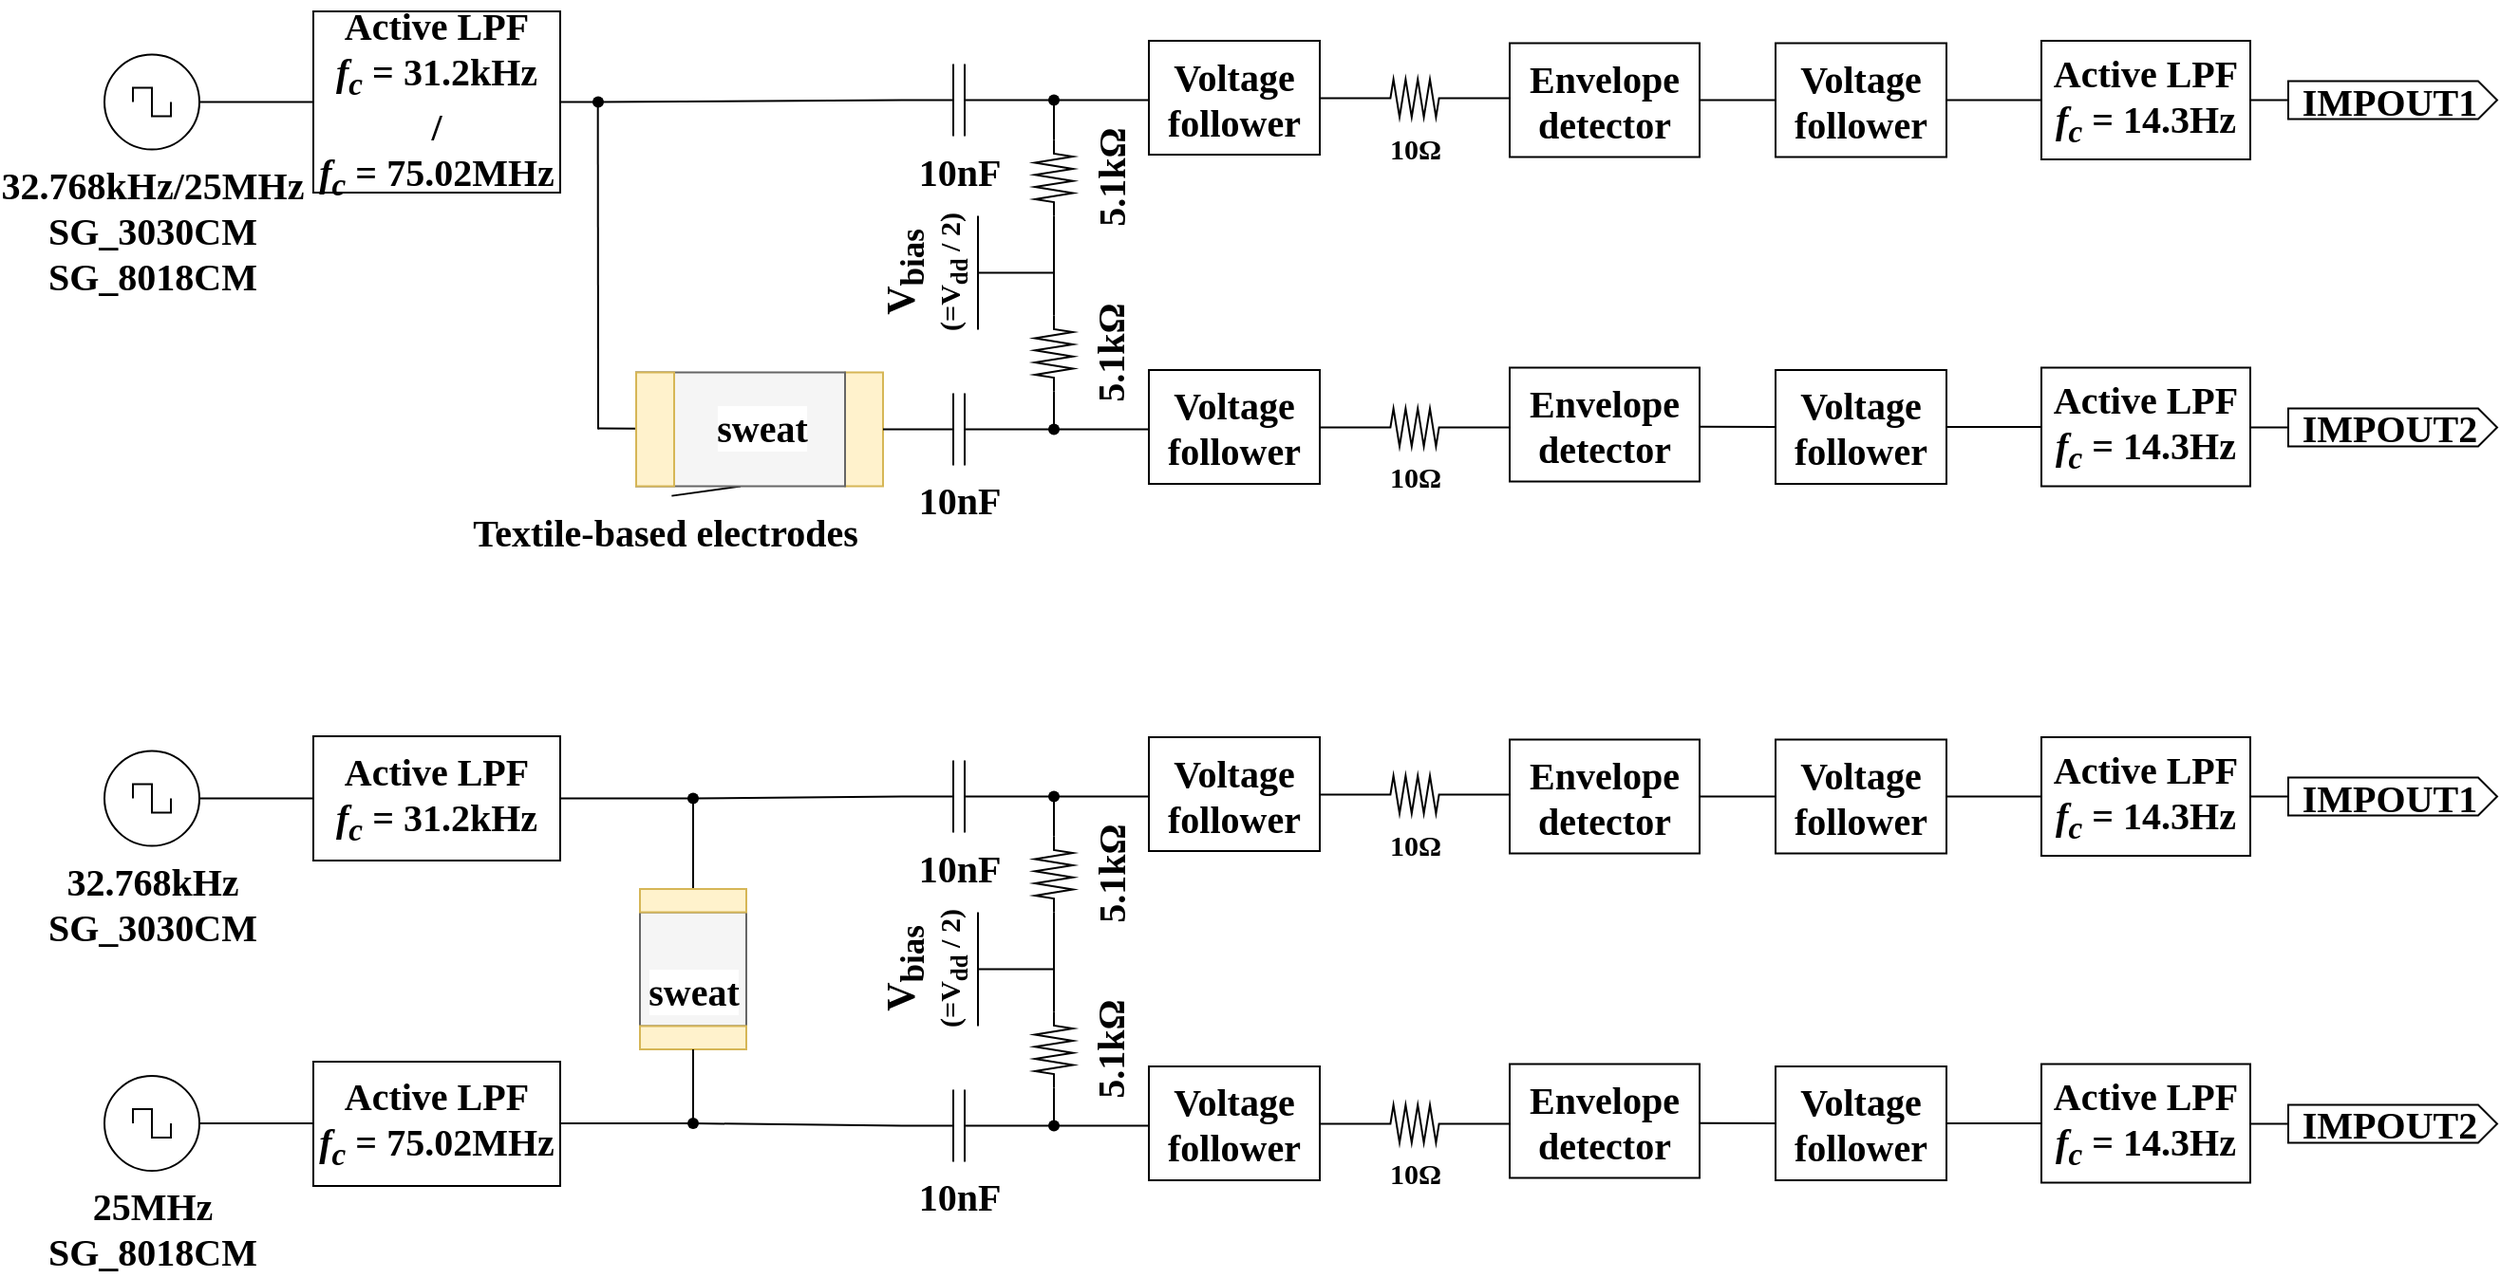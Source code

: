 <mxfile version="20.2.4" type="github">
  <diagram id="Ji1E_a3WMPIpSVAi8yMO" name="ページ1">
    <mxGraphModel dx="1718" dy="943" grid="1" gridSize="10" guides="1" tooltips="1" connect="1" arrows="1" fold="1" page="1" pageScale="1" pageWidth="1330" pageHeight="350" math="0" shadow="0">
      <root>
        <mxCell id="0" />
        <mxCell id="1" parent="0" />
        <mxCell id="UYK7HNWiEEQ-Ol6Rwyi4-1" value="&lt;div style=&quot;font-size: 20px;&quot;&gt;&lt;font style=&quot;font-size: 20px;&quot; face=&quot;Times New Roman&quot;&gt;&lt;b&gt;32.768kHz/25MHz&lt;br&gt;&lt;/b&gt;&lt;/font&gt;&lt;/div&gt;&lt;div style=&quot;font-size: 20px;&quot;&gt;&lt;font style=&quot;font-size: 20px;&quot; face=&quot;Times New Roman&quot;&gt;&lt;b&gt;SG_3030CM&lt;/b&gt;&lt;/font&gt;&lt;/div&gt;&lt;div style=&quot;font-size: 20px;&quot;&gt;&lt;font style=&quot;font-size: 20px;&quot; face=&quot;Times New Roman&quot;&gt;&lt;b&gt;SG_8018CM&lt;/b&gt;&lt;/font&gt;&lt;/div&gt;" style="pointerEvents=1;verticalLabelPosition=bottom;shadow=0;dashed=0;align=center;html=1;verticalAlign=top;shape=mxgraph.electrical.signal_sources.source;aspect=fixed;points=[[0.5,0,0],[1,0.5,0],[0.5,1,0],[0,0.5,0]];elSignalType=square;" parent="1" vertex="1">
          <mxGeometry x="59" y="25.75" width="50" height="50" as="geometry" />
        </mxCell>
        <mxCell id="UYK7HNWiEEQ-Ol6Rwyi4-2" value="&lt;div style=&quot;font-size: 20px;&quot;&gt;&lt;font style=&quot;font-size: 20px;&quot; face=&quot;Times New Roman&quot;&gt;&lt;b style=&quot;&quot;&gt;Active LPF&lt;/b&gt;&lt;/font&gt;&lt;/div&gt;&lt;div style=&quot;font-size: 20px;&quot;&gt;&lt;font style=&quot;font-size: 20px;&quot; face=&quot;Times New Roman&quot;&gt;&lt;b&gt;&lt;i&gt;f&lt;sub&gt;c&lt;/sub&gt;&lt;/i&gt; = 31.2kHz&lt;/b&gt;&lt;/font&gt;&lt;/div&gt;&lt;div style=&quot;font-size: 20px;&quot;&gt;&lt;font style=&quot;font-size: 20px;&quot; face=&quot;Times New Roman&quot;&gt;&lt;b&gt;/&lt;/b&gt;&lt;/font&gt;&lt;/div&gt;&lt;div style=&quot;font-size: 20px;&quot;&gt;&lt;font style=&quot;font-size: 20px;&quot; face=&quot;Times New Roman&quot;&gt;&lt;b&gt;&lt;i&gt;f&lt;sub&gt;c&lt;/sub&gt;&lt;/i&gt; = 75.02MHz&lt;/b&gt;&lt;/font&gt;&lt;/div&gt;" style="whiteSpace=wrap;html=1;" parent="1" vertex="1">
          <mxGeometry x="169" y="3" width="130" height="95.5" as="geometry" />
        </mxCell>
        <mxCell id="UYK7HNWiEEQ-Ol6Rwyi4-3" value="" style="endArrow=none;html=1;rounded=0;fontSize=15;exitX=1;exitY=0.5;exitDx=0;exitDy=0;exitPerimeter=0;" parent="1" source="UYK7HNWiEEQ-Ol6Rwyi4-1" target="UYK7HNWiEEQ-Ol6Rwyi4-2" edge="1">
          <mxGeometry width="50" height="50" relative="1" as="geometry">
            <mxPoint x="469" y="263.25" as="sourcePoint" />
            <mxPoint x="519" y="213.25" as="targetPoint" />
          </mxGeometry>
        </mxCell>
        <mxCell id="UYK7HNWiEEQ-Ol6Rwyi4-4" value="" style="endArrow=none;html=1;rounded=0;fontSize=15;exitDx=0;exitDy=0;exitPerimeter=0;startArrow=none;entryX=0;entryY=0.5;entryDx=0;entryDy=0;entryPerimeter=0;" parent="1" source="UYK7HNWiEEQ-Ol6Rwyi4-6" target="UYK7HNWiEEQ-Ol6Rwyi4-10" edge="1">
          <mxGeometry width="50" height="50" relative="1" as="geometry">
            <mxPoint x="249" y="49.57" as="sourcePoint" />
            <mxPoint x="429" y="51.25" as="targetPoint" />
          </mxGeometry>
        </mxCell>
        <mxCell id="UYK7HNWiEEQ-Ol6Rwyi4-5" value="" style="endArrow=none;html=1;rounded=0;fontSize=15;" parent="1" edge="1">
          <mxGeometry width="50" height="50" relative="1" as="geometry">
            <mxPoint x="319" y="223.25" as="sourcePoint" />
            <mxPoint x="318.83" y="50.75" as="targetPoint" />
          </mxGeometry>
        </mxCell>
        <mxCell id="UYK7HNWiEEQ-Ol6Rwyi4-6" value="" style="shape=waypoint;sketch=0;fillStyle=solid;size=6;pointerEvents=1;points=[];fillColor=none;resizable=0;rotatable=0;perimeter=centerPerimeter;snapToPoint=1;fontSize=15;" parent="1" vertex="1">
          <mxGeometry x="299" y="30.75" width="40" height="40" as="geometry" />
        </mxCell>
        <mxCell id="UYK7HNWiEEQ-Ol6Rwyi4-7" value="" style="endArrow=none;html=1;rounded=0;fontSize=15;exitDx=0;exitDy=0;startArrow=none;exitX=1;exitY=0.5;" parent="1" source="UYK7HNWiEEQ-Ol6Rwyi4-2" target="UYK7HNWiEEQ-Ol6Rwyi4-6" edge="1">
          <mxGeometry width="50" height="50" relative="1" as="geometry">
            <mxPoint x="319" y="60.75" as="sourcePoint" />
            <mxPoint x="389" y="60.75" as="targetPoint" />
          </mxGeometry>
        </mxCell>
        <mxCell id="UYK7HNWiEEQ-Ol6Rwyi4-8" value="" style="whiteSpace=wrap;html=1;fontSize=15;fillColor=#fff2cc;strokeColor=#d6b656;" parent="1" vertex="1">
          <mxGeometry x="449" y="193.25" width="20" height="60" as="geometry" />
        </mxCell>
        <mxCell id="UYK7HNWiEEQ-Ol6Rwyi4-9" value="" style="endArrow=none;html=1;rounded=0;fontSize=15;entryX=0.009;entryY=0.443;entryDx=0;entryDy=0;startArrow=none;entryPerimeter=0;" parent="1" edge="1">
          <mxGeometry width="50" height="50" relative="1" as="geometry">
            <mxPoint x="319" y="222.75" as="sourcePoint" />
            <mxPoint x="339.18" y="222.83" as="targetPoint" />
          </mxGeometry>
        </mxCell>
        <mxCell id="UYK7HNWiEEQ-Ol6Rwyi4-10" value="&lt;font style=&quot;font-size: 20px;&quot; face=&quot;Times New Roman&quot;&gt;&lt;b&gt;10nF&lt;/b&gt;&lt;/font&gt;" style="pointerEvents=1;verticalLabelPosition=bottom;shadow=0;dashed=0;align=center;html=1;verticalAlign=top;shape=mxgraph.electrical.capacitors.capacitor_1;fontSize=15;" parent="1" vertex="1">
          <mxGeometry x="479" y="30.75" width="60" height="38" as="geometry" />
        </mxCell>
        <mxCell id="UYK7HNWiEEQ-Ol6Rwyi4-11" value="&lt;font style=&quot;font-size: 20px;&quot; face=&quot;Times New Roman&quot;&gt;&lt;b&gt;10nF&lt;/b&gt;&lt;/font&gt;" style="pointerEvents=1;verticalLabelPosition=bottom;shadow=0;dashed=0;align=center;html=1;verticalAlign=top;shape=mxgraph.electrical.capacitors.capacitor_1;fontSize=15;" parent="1" vertex="1">
          <mxGeometry x="479" y="204.25" width="60" height="38" as="geometry" />
        </mxCell>
        <mxCell id="UYK7HNWiEEQ-Ol6Rwyi4-12" value="" style="endArrow=none;html=1;rounded=0;fontSize=15;exitDx=0;exitDy=0;startArrow=none;entryX=0;entryY=0.5;entryDx=0;entryDy=0;entryPerimeter=0;exitX=1;exitY=0.5;" parent="1" source="UYK7HNWiEEQ-Ol6Rwyi4-8" target="UYK7HNWiEEQ-Ol6Rwyi4-11" edge="1">
          <mxGeometry width="50" height="50" relative="1" as="geometry">
            <mxPoint x="319" y="60.75" as="sourcePoint" />
            <mxPoint x="539" y="61.75" as="targetPoint" />
          </mxGeometry>
        </mxCell>
        <mxCell id="UYK7HNWiEEQ-Ol6Rwyi4-13" value="" style="endArrow=classic;html=1;rounded=0;fontSize=24;exitX=1;exitY=0.5;exitDx=0;exitDy=0;" parent="1" edge="1">
          <mxGeometry width="50" height="50" relative="1" as="geometry">
            <mxPoint x="359" y="223.25" as="sourcePoint" />
            <mxPoint x="379" y="223.25" as="targetPoint" />
          </mxGeometry>
        </mxCell>
        <mxCell id="UYK7HNWiEEQ-Ol6Rwyi4-14" value="" style="endArrow=classic;html=1;rounded=0;fontSize=24;entryX=0;entryY=0.5;entryDx=0;entryDy=0;" parent="1" target="UYK7HNWiEEQ-Ol6Rwyi4-8" edge="1">
          <mxGeometry width="50" height="50" relative="1" as="geometry">
            <mxPoint x="429" y="223.25" as="sourcePoint" />
            <mxPoint x="389" y="233.25" as="targetPoint" />
          </mxGeometry>
        </mxCell>
        <mxCell id="UYK7HNWiEEQ-Ol6Rwyi4-15" value="" style="endArrow=none;html=1;rounded=0;fontSize=15;exitDx=0;exitDy=0;exitPerimeter=0;startArrow=none;entryX=0;entryY=0.5;entryDx=0;entryDy=0;" parent="1" source="UYK7HNWiEEQ-Ol6Rwyi4-21" edge="1">
          <mxGeometry width="50" height="50" relative="1" as="geometry">
            <mxPoint x="319" y="60.75" as="sourcePoint" />
            <mxPoint x="609" y="49.75" as="targetPoint" />
          </mxGeometry>
        </mxCell>
        <mxCell id="UYK7HNWiEEQ-Ol6Rwyi4-16" value="" style="endArrow=none;html=1;rounded=0;fontSize=15;startArrow=none;entryX=0;entryY=0.5;entryDx=0;entryDy=0;" parent="1" source="UYK7HNWiEEQ-Ol6Rwyi4-23" edge="1">
          <mxGeometry width="50" height="50" relative="1" as="geometry">
            <mxPoint x="549" y="222.96" as="sourcePoint" />
            <mxPoint x="609" y="223.25" as="targetPoint" />
          </mxGeometry>
        </mxCell>
        <mxCell id="UYK7HNWiEEQ-Ol6Rwyi4-17" value="&lt;div style=&quot;font-size: 21px&quot;&gt;&lt;font face=&quot;Times New Roman&quot;&gt;&lt;b&gt;V&lt;sub&gt;bias&lt;/sub&gt;&lt;/b&gt;&lt;/font&gt;&lt;/div&gt;&lt;div style=&quot;font-size: 15px&quot;&gt;&lt;font face=&quot;Times New Roman&quot;&gt;&lt;b&gt;(=V&lt;sub&gt;dd&lt;/sub&gt; / 2)&lt;br&gt;&lt;/b&gt;&lt;/font&gt;&lt;/div&gt;" style="verticalLabelPosition=top;verticalAlign=bottom;shape=mxgraph.electrical.signal_sources.vdd;shadow=0;dashed=0;align=center;strokeWidth=1;fontSize=24;html=1;flipV=1;rotation=-90;" parent="1" vertex="1">
          <mxGeometry x="509" y="120.75" width="60" height="40" as="geometry" />
        </mxCell>
        <mxCell id="UYK7HNWiEEQ-Ol6Rwyi4-18" value="&lt;div style=&quot;font-size: 20px;&quot;&gt;&lt;font style=&quot;font-size: 20px;&quot; face=&quot;Times New Roman&quot;&gt;&lt;b&gt;5.1kΩ&lt;/b&gt;&lt;/font&gt;&lt;/div&gt;" style="pointerEvents=1;verticalLabelPosition=bottom;shadow=0;dashed=0;align=center;html=1;verticalAlign=top;shape=mxgraph.electrical.resistors.resistor_2;rotation=-90;labelPosition=center;direction=west;spacing=3;spacingTop=0;spacingLeft=0;" parent="1" vertex="1">
          <mxGeometry x="539" y="80.75" width="40" height="20" as="geometry" />
        </mxCell>
        <mxCell id="UYK7HNWiEEQ-Ol6Rwyi4-19" value="&lt;div style=&quot;font-size: 20px;&quot;&gt;&lt;font style=&quot;font-size: 20px;&quot; face=&quot;Times New Roman&quot;&gt;&lt;b&gt;5.1kΩ&lt;/b&gt;&lt;/font&gt;&lt;/div&gt;" style="pointerEvents=1;verticalLabelPosition=bottom;shadow=0;dashed=0;align=center;html=1;verticalAlign=top;shape=mxgraph.electrical.resistors.resistor_2;rotation=-90;labelPosition=center;direction=west;spacing=3;spacingTop=0;spacingLeft=0;" parent="1" vertex="1">
          <mxGeometry x="539" y="173.25" width="40" height="20" as="geometry" />
        </mxCell>
        <mxCell id="UYK7HNWiEEQ-Ol6Rwyi4-20" value="" style="endArrow=none;html=1;rounded=0;fontSize=15;exitDx=0;exitDy=0;exitPerimeter=0;startArrow=none;entryX=0.563;entryY=0.505;entryDx=0;entryDy=0;exitX=0;exitY=0.5;entryPerimeter=0;" parent="1" source="UYK7HNWiEEQ-Ol6Rwyi4-18" target="UYK7HNWiEEQ-Ol6Rwyi4-21" edge="1">
          <mxGeometry width="50" height="50" relative="1" as="geometry">
            <mxPoint x="559" y="59.75" as="sourcePoint" />
            <mxPoint x="619" y="59.75" as="targetPoint" />
          </mxGeometry>
        </mxCell>
        <mxCell id="UYK7HNWiEEQ-Ol6Rwyi4-21" value="" style="shape=waypoint;sketch=0;fillStyle=solid;size=6;pointerEvents=1;points=[];fillColor=none;resizable=0;rotatable=0;perimeter=centerPerimeter;snapToPoint=1;fontSize=21;" parent="1" vertex="1">
          <mxGeometry x="539" y="29.75" width="40" height="40" as="geometry" />
        </mxCell>
        <mxCell id="UYK7HNWiEEQ-Ol6Rwyi4-22" value="" style="endArrow=none;html=1;rounded=0;fontSize=15;exitDx=0;exitDy=0;exitPerimeter=0;startArrow=none;entryDx=0;entryDy=0;exitX=1;exitY=0.5;" parent="1" source="UYK7HNWiEEQ-Ol6Rwyi4-10" target="UYK7HNWiEEQ-Ol6Rwyi4-21" edge="1">
          <mxGeometry width="50" height="50" relative="1" as="geometry">
            <mxPoint x="549" y="49.75" as="sourcePoint" />
            <mxPoint x="609" y="49.75" as="targetPoint" />
          </mxGeometry>
        </mxCell>
        <mxCell id="UYK7HNWiEEQ-Ol6Rwyi4-23" value="" style="shape=waypoint;sketch=0;fillStyle=solid;size=6;pointerEvents=1;points=[];fillColor=none;resizable=0;rotatable=0;perimeter=centerPerimeter;snapToPoint=1;fontSize=21;" parent="1" vertex="1">
          <mxGeometry x="539" y="203.25" width="40" height="40" as="geometry" />
        </mxCell>
        <mxCell id="UYK7HNWiEEQ-Ol6Rwyi4-24" value="" style="endArrow=none;html=1;rounded=0;fontSize=15;startArrow=none;entryDx=0;entryDy=0;" parent="1" source="UYK7HNWiEEQ-Ol6Rwyi4-11" target="UYK7HNWiEEQ-Ol6Rwyi4-23" edge="1">
          <mxGeometry width="50" height="50" relative="1" as="geometry">
            <mxPoint x="549" y="223.25" as="sourcePoint" />
            <mxPoint x="609" y="223.25" as="targetPoint" />
          </mxGeometry>
        </mxCell>
        <mxCell id="UYK7HNWiEEQ-Ol6Rwyi4-25" value="" style="endArrow=none;html=1;rounded=0;fontSize=15;exitDx=0;exitDy=0;exitPerimeter=0;startArrow=none;entryX=1;entryY=0.5;entryDx=0;entryDy=0;exitX=0;exitY=0.5;entryPerimeter=0;" parent="1" source="UYK7HNWiEEQ-Ol6Rwyi4-19" target="UYK7HNWiEEQ-Ol6Rwyi4-18" edge="1">
          <mxGeometry width="50" height="50" relative="1" as="geometry">
            <mxPoint x="578.71" y="151.25" as="sourcePoint" />
            <mxPoint x="578.71" y="130.25" as="targetPoint" />
          </mxGeometry>
        </mxCell>
        <mxCell id="UYK7HNWiEEQ-Ol6Rwyi4-26" value="" style="endArrow=none;html=1;rounded=0;fontSize=15;startArrow=none;entryX=1;entryY=0.5;entryDx=0;entryDy=0;entryPerimeter=0;" parent="1" source="UYK7HNWiEEQ-Ol6Rwyi4-23" target="UYK7HNWiEEQ-Ol6Rwyi4-19" edge="1">
          <mxGeometry width="50" height="50" relative="1" as="geometry">
            <mxPoint x="569" y="173.25" as="sourcePoint" />
            <mxPoint x="569" y="120.75" as="targetPoint" />
          </mxGeometry>
        </mxCell>
        <mxCell id="UYK7HNWiEEQ-Ol6Rwyi4-29" value="&lt;div style=&quot;font-size: 15px;&quot;&gt;&lt;font style=&quot;font-size: 15px;&quot; face=&quot;Times New Roman&quot;&gt;&lt;b&gt;10Ω&lt;/b&gt;&lt;/font&gt;&lt;/div&gt;" style="pointerEvents=1;verticalLabelPosition=bottom;shadow=0;dashed=0;align=center;html=1;verticalAlign=top;shape=mxgraph.electrical.resistors.resistor_2;rotation=0;labelPosition=center;direction=west;spacing=3;spacingTop=0;spacingLeft=0;" parent="1" vertex="1">
          <mxGeometry x="729" y="38.75" width="40" height="20" as="geometry" />
        </mxCell>
        <mxCell id="UYK7HNWiEEQ-Ol6Rwyi4-30" value="" style="endArrow=none;html=1;rounded=0;fontSize=15;exitDx=0;exitDy=0;startArrow=none;exitX=1;exitY=0.5;entryX=1;entryY=0.5;entryDx=0;entryDy=0;entryPerimeter=0;" parent="1" target="UYK7HNWiEEQ-Ol6Rwyi4-29" edge="1">
          <mxGeometry width="50" height="50" relative="1" as="geometry">
            <mxPoint x="699" y="48.75" as="sourcePoint" />
            <mxPoint x="899" y="130.33" as="targetPoint" />
          </mxGeometry>
        </mxCell>
        <mxCell id="UYK7HNWiEEQ-Ol6Rwyi4-31" value="" style="endArrow=none;html=1;rounded=0;fontSize=15;exitDx=0;exitDy=0;startArrow=none;exitX=0;exitY=0.5;entryX=0;entryY=0.5;entryDx=0;entryDy=0;entryPerimeter=0;exitPerimeter=0;" parent="1" source="UYK7HNWiEEQ-Ol6Rwyi4-29" edge="1">
          <mxGeometry width="50" height="50" relative="1" as="geometry">
            <mxPoint x="709" y="58.75" as="sourcePoint" />
            <mxPoint x="789" y="48.75" as="targetPoint" />
          </mxGeometry>
        </mxCell>
        <mxCell id="UYK7HNWiEEQ-Ol6Rwyi4-32" value="" style="endArrow=none;html=1;rounded=0;fontSize=15;exitDx=0;exitDy=0;startArrow=none;exitX=1;exitY=0.5;entryX=0.001;entryY=0.483;entryDx=0;entryDy=0;exitPerimeter=0;entryPerimeter=0;" parent="1" target="aYBugEqsWpsayi5thby4-2" edge="1">
          <mxGeometry width="50" height="50" relative="1" as="geometry">
            <mxPoint x="789" y="48.75" as="sourcePoint" />
            <mxPoint x="799" y="48.5" as="targetPoint" />
          </mxGeometry>
        </mxCell>
        <mxCell id="UYK7HNWiEEQ-Ol6Rwyi4-33" value="&lt;div style=&quot;font-size: 15px;&quot;&gt;&lt;font style=&quot;font-size: 15px;&quot; face=&quot;Times New Roman&quot;&gt;&lt;b&gt;10Ω&lt;/b&gt;&lt;/font&gt;&lt;/div&gt;" style="pointerEvents=1;verticalLabelPosition=bottom;shadow=0;dashed=0;align=center;html=1;verticalAlign=top;shape=mxgraph.electrical.resistors.resistor_2;rotation=0;labelPosition=center;direction=west;spacing=3;spacingTop=0;spacingLeft=0;" parent="1" vertex="1">
          <mxGeometry x="729" y="212.25" width="40" height="20" as="geometry" />
        </mxCell>
        <mxCell id="UYK7HNWiEEQ-Ol6Rwyi4-34" value="" style="endArrow=none;html=1;rounded=0;fontSize=15;exitDx=0;exitDy=0;startArrow=none;exitX=1;exitY=0.5;entryX=1;entryY=0.5;entryDx=0;entryDy=0;entryPerimeter=0;" parent="1" target="UYK7HNWiEEQ-Ol6Rwyi4-33" edge="1">
          <mxGeometry width="50" height="50" relative="1" as="geometry">
            <mxPoint x="699" y="222.25" as="sourcePoint" />
            <mxPoint x="899" y="303.83" as="targetPoint" />
          </mxGeometry>
        </mxCell>
        <mxCell id="UYK7HNWiEEQ-Ol6Rwyi4-35" value="" style="endArrow=none;html=1;rounded=0;fontSize=15;exitDx=0;exitDy=0;startArrow=none;exitX=0;exitY=0.5;entryX=0;entryY=0.5;entryDx=0;entryDy=0;entryPerimeter=0;exitPerimeter=0;" parent="1" source="UYK7HNWiEEQ-Ol6Rwyi4-33" edge="1">
          <mxGeometry width="50" height="50" relative="1" as="geometry">
            <mxPoint x="709" y="232.25" as="sourcePoint" />
            <mxPoint x="789" y="222.25" as="targetPoint" />
          </mxGeometry>
        </mxCell>
        <mxCell id="UYK7HNWiEEQ-Ol6Rwyi4-36" value="&lt;div style=&quot;font-size: 20px;&quot;&gt;&lt;font style=&quot;font-size: 20px;&quot; face=&quot;Times New Roman&quot;&gt;&lt;b&gt;Voltage &lt;br&gt;&lt;/b&gt;&lt;/font&gt;&lt;/div&gt;&lt;div style=&quot;font-size: 20px;&quot;&gt;&lt;font style=&quot;font-size: 20px;&quot; face=&quot;Times New Roman&quot;&gt;&lt;b&gt;follower&lt;/b&gt;&lt;/font&gt;&lt;/div&gt;" style="whiteSpace=wrap;html=1;fontSize=15;" parent="1" vertex="1">
          <mxGeometry x="939" y="19.75" width="90" height="60" as="geometry" />
        </mxCell>
        <mxCell id="UYK7HNWiEEQ-Ol6Rwyi4-37" value="&lt;div style=&quot;font-size: 20px;&quot;&gt;&lt;font style=&quot;font-size: 20px;&quot; face=&quot;Times New Roman&quot;&gt;&lt;b&gt;Voltage &lt;br&gt;&lt;/b&gt;&lt;/font&gt;&lt;/div&gt;&lt;div style=&quot;font-size: 20px;&quot;&gt;&lt;font style=&quot;font-size: 20px;&quot; face=&quot;Times New Roman&quot;&gt;&lt;b&gt;follower&lt;/b&gt;&lt;/font&gt;&lt;/div&gt;" style="whiteSpace=wrap;html=1;fontSize=15;" parent="1" vertex="1">
          <mxGeometry x="939" y="192" width="90" height="60" as="geometry" />
        </mxCell>
        <mxCell id="UYK7HNWiEEQ-Ol6Rwyi4-38" value="&lt;div style=&quot;font-size: 20px;&quot;&gt;&lt;font style=&quot;font-size: 20px;&quot; face=&quot;Times New Roman&quot;&gt;&lt;b style=&quot;&quot;&gt;Active LPF&lt;/b&gt;&lt;/font&gt;&lt;/div&gt;&lt;div style=&quot;font-size: 20px;&quot;&gt;&lt;font style=&quot;font-size: 20px;&quot; face=&quot;Times New Roman&quot;&gt;&lt;b&gt;&lt;i&gt;f&lt;sub&gt;c&lt;/sub&gt;&lt;/i&gt; = 14.3Hz&lt;br&gt;&lt;/b&gt;&lt;/font&gt;&lt;/div&gt;" style="whiteSpace=wrap;html=1;" parent="1" vertex="1">
          <mxGeometry x="1079" y="18.5" width="110" height="62.5" as="geometry" />
        </mxCell>
        <mxCell id="UYK7HNWiEEQ-Ol6Rwyi4-39" value="&lt;div style=&quot;font-size: 20px;&quot;&gt;&lt;font style=&quot;font-size: 20px;&quot; face=&quot;Times New Roman&quot;&gt;&lt;b style=&quot;&quot;&gt;Active LPF&lt;/b&gt;&lt;/font&gt;&lt;/div&gt;&lt;div style=&quot;font-size: 20px;&quot;&gt;&lt;font style=&quot;font-size: 20px;&quot; face=&quot;Times New Roman&quot;&gt;&lt;b&gt;&lt;i&gt;f&lt;sub&gt;c&lt;/sub&gt;&lt;/i&gt; = 14.3Hz&lt;br&gt;&lt;/b&gt;&lt;/font&gt;&lt;/div&gt;" style="whiteSpace=wrap;html=1;" parent="1" vertex="1">
          <mxGeometry x="1079" y="190.75" width="110" height="62.5" as="geometry" />
        </mxCell>
        <mxCell id="UYK7HNWiEEQ-Ol6Rwyi4-40" value="&lt;font style=&quot;font-size: 20px;&quot; face=&quot;Times New Roman&quot;&gt;&lt;b&gt;IMPOUT1&lt;/b&gt;&lt;/font&gt;" style="shape=mxgraph.arrows2.arrow;verticalLabelPosition=middle;shadow=0;dashed=0;align=center;html=1;verticalAlign=middle;strokeWidth=1;dy=0;dx=10;notch=0;fontSize=7;labelPosition=center;spacingLeft=-5;" parent="1" vertex="1">
          <mxGeometry x="1209" y="39.75" width="110" height="20" as="geometry" />
        </mxCell>
        <mxCell id="UYK7HNWiEEQ-Ol6Rwyi4-43" value="" style="endArrow=none;html=1;rounded=0;fontSize=20;exitX=1;exitY=0.5;exitDx=0;exitDy=0;entryX=0;entryY=0.5;entryDx=0;entryDy=0;entryPerimeter=0;" parent="1" source="UYK7HNWiEEQ-Ol6Rwyi4-38" target="UYK7HNWiEEQ-Ol6Rwyi4-40" edge="1">
          <mxGeometry width="50" height="50" relative="1" as="geometry">
            <mxPoint x="1189" y="53.6" as="sourcePoint" />
            <mxPoint x="1209" y="-0.25" as="targetPoint" />
          </mxGeometry>
        </mxCell>
        <mxCell id="UYK7HNWiEEQ-Ol6Rwyi4-44" value="" style="endArrow=none;html=1;rounded=0;fontSize=20;entryX=0;entryY=0.5;entryDx=0;entryDy=0;exitX=1;exitY=0.5;exitDx=0;exitDy=0;" parent="1" source="UYK7HNWiEEQ-Ol6Rwyi4-36" target="UYK7HNWiEEQ-Ol6Rwyi4-38" edge="1">
          <mxGeometry width="50" height="50" relative="1" as="geometry">
            <mxPoint x="1019" y="163.25" as="sourcePoint" />
            <mxPoint x="1279" y="62.6" as="targetPoint" />
          </mxGeometry>
        </mxCell>
        <mxCell id="UYK7HNWiEEQ-Ol6Rwyi4-45" value="" style="endArrow=none;html=1;rounded=0;fontSize=20;entryX=0;entryY=0.5;entryDx=0;entryDy=0;exitX=1;exitY=0.5;exitDx=0;exitDy=0;" parent="1" source="aYBugEqsWpsayi5thby4-2" target="UYK7HNWiEEQ-Ol6Rwyi4-36" edge="1">
          <mxGeometry width="50" height="50" relative="1" as="geometry">
            <mxPoint x="899" y="49.194" as="sourcePoint" />
            <mxPoint x="1119" y="58.75" as="targetPoint" />
          </mxGeometry>
        </mxCell>
        <mxCell id="UYK7HNWiEEQ-Ol6Rwyi4-46" value="" style="endArrow=none;html=1;rounded=0;fontSize=20;entryX=0;entryY=0.5;entryDx=0;entryDy=0;exitX=1.002;exitY=0.519;exitDx=0;exitDy=0;exitPerimeter=0;" parent="1" source="aYBugEqsWpsayi5thby4-4" target="UYK7HNWiEEQ-Ol6Rwyi4-37" edge="1">
          <mxGeometry width="50" height="50" relative="1" as="geometry">
            <mxPoint x="899" y="222.25" as="sourcePoint" />
            <mxPoint x="969" y="58.75" as="targetPoint" />
          </mxGeometry>
        </mxCell>
        <mxCell id="UYK7HNWiEEQ-Ol6Rwyi4-47" value="" style="endArrow=none;html=1;rounded=0;fontSize=20;entryX=0;entryY=0.5;entryDx=0;entryDy=0;exitX=1;exitY=0.5;exitDx=0;exitDy=0;" parent="1" source="UYK7HNWiEEQ-Ol6Rwyi4-37" target="UYK7HNWiEEQ-Ol6Rwyi4-39" edge="1">
          <mxGeometry width="50" height="50" relative="1" as="geometry">
            <mxPoint x="909" y="233.25" as="sourcePoint" />
            <mxPoint x="949" y="233.25" as="targetPoint" />
          </mxGeometry>
        </mxCell>
        <mxCell id="UYK7HNWiEEQ-Ol6Rwyi4-48" value="" style="endArrow=none;html=1;rounded=0;fontSize=15;exitDx=0;exitDy=0;startArrow=none;exitX=1;exitY=0.5;entryX=0;entryY=0.5;entryDx=0;entryDy=0;exitPerimeter=0;" parent="1" edge="1">
          <mxGeometry width="50" height="50" relative="1" as="geometry">
            <mxPoint x="789" y="222.25" as="sourcePoint" />
            <mxPoint x="799" y="222.25" as="targetPoint" />
          </mxGeometry>
        </mxCell>
        <mxCell id="UYK7HNWiEEQ-Ol6Rwyi4-49" value="&lt;div style=&quot;font-size: 20px;&quot;&gt;&lt;font style=&quot;font-size: 20px;&quot; face=&quot;Times New Roman&quot;&gt;&lt;b&gt;Voltage &lt;br&gt;&lt;/b&gt;&lt;/font&gt;&lt;/div&gt;&lt;div style=&quot;font-size: 20px;&quot;&gt;&lt;font style=&quot;font-size: 20px;&quot; face=&quot;Times New Roman&quot;&gt;&lt;b&gt;follower&lt;/b&gt;&lt;/font&gt;&lt;/div&gt;" style="whiteSpace=wrap;html=1;fontSize=15;" parent="1" vertex="1">
          <mxGeometry x="609" y="192" width="90" height="60" as="geometry" />
        </mxCell>
        <mxCell id="UYK7HNWiEEQ-Ol6Rwyi4-50" value="&lt;div style=&quot;font-size: 20px;&quot;&gt;&lt;font style=&quot;font-size: 20px;&quot; face=&quot;Times New Roman&quot;&gt;&lt;b&gt;Voltage &lt;br&gt;&lt;/b&gt;&lt;/font&gt;&lt;/div&gt;&lt;div style=&quot;font-size: 20px;&quot;&gt;&lt;font style=&quot;font-size: 20px;&quot; face=&quot;Times New Roman&quot;&gt;&lt;b&gt;follower&lt;/b&gt;&lt;/font&gt;&lt;/div&gt;" style="whiteSpace=wrap;html=1;fontSize=15;" parent="1" vertex="1">
          <mxGeometry x="609" y="18.5" width="90" height="60" as="geometry" />
        </mxCell>
        <mxCell id="UYK7HNWiEEQ-Ol6Rwyi4-51" value="" style="endArrow=none;html=1;rounded=0;entryX=0.5;entryY=1;entryDx=0;entryDy=0;exitX=0.516;exitY=0.039;exitDx=0;exitDy=0;exitPerimeter=0;" parent="1" source="UYK7HNWiEEQ-Ol6Rwyi4-52" target="UYK7HNWiEEQ-Ol6Rwyi4-53" edge="1">
          <mxGeometry width="50" height="50" relative="1" as="geometry">
            <mxPoint x="319" y="260.75" as="sourcePoint" />
            <mxPoint x="359" y="263.25" as="targetPoint" />
          </mxGeometry>
        </mxCell>
        <mxCell id="UYK7HNWiEEQ-Ol6Rwyi4-52" value="&lt;div style=&quot;font-size: 20px;&quot;&gt;&lt;font style=&quot;font-size: 20px;&quot; face=&quot;Times New Roman&quot;&gt;&lt;b&gt;&lt;font style=&quot;font-size: 20px;&quot;&gt;Textile-based electrodes&lt;/font&gt;&lt;/b&gt;&lt;/font&gt;&lt;/div&gt;" style="text;html=1;align=center;verticalAlign=middle;resizable=0;points=[];autosize=1;strokeColor=none;fillColor=none;" parent="1" vertex="1">
          <mxGeometry x="239" y="256.75" width="230" height="40" as="geometry" />
        </mxCell>
        <mxCell id="UYK7HNWiEEQ-Ol6Rwyi4-53" value="" style="whiteSpace=wrap;html=1;fontSize=15;fillColor=#f5f5f5;strokeColor=#666666;fontColor=#333333;" parent="1" vertex="1">
          <mxGeometry x="339" y="193.25" width="110" height="60" as="geometry" />
        </mxCell>
        <mxCell id="UYK7HNWiEEQ-Ol6Rwyi4-54" value="" style="whiteSpace=wrap;html=1;fontSize=15;fillColor=#fff2cc;strokeColor=#d6b656;" parent="1" vertex="1">
          <mxGeometry x="339" y="193.25" width="20" height="60" as="geometry" />
        </mxCell>
        <mxCell id="UYK7HNWiEEQ-Ol6Rwyi4-55" value="&lt;font style=&quot;font-size: 20px;&quot; face=&quot;Times New Roman&quot;&gt;&lt;b&gt;&lt;font style=&quot;font-size: 20px;&quot;&gt;sweat&lt;/font&gt;&lt;/b&gt;&lt;/font&gt;" style="shape=image;html=1;verticalAlign=top;verticalLabelPosition=bottom;labelBackgroundColor=#ffffff;imageAspect=0;aspect=fixed;image=https://cdn1.iconfinder.com/data/icons/ionicons-sharp-vol-2/512/water-sharp-128.png" parent="1" vertex="1">
          <mxGeometry x="389" y="171.75" width="32.5" height="32.5" as="geometry" />
        </mxCell>
        <mxCell id="aYBugEqsWpsayi5thby4-2" value="&lt;h1 id=&quot;firstHeading&quot; class=&quot;firstHeading mw-first-heading&quot; style=&quot;font-size: 15px&quot;&gt;&lt;font style=&quot;font-size: 20px;&quot; face=&quot;Times New Roman&quot;&gt;Envelope detector&lt;/font&gt;&lt;/h1&gt;" style="whiteSpace=wrap;html=1;fontSize=15;" parent="1" vertex="1">
          <mxGeometry x="799" y="19.75" width="100" height="60" as="geometry" />
        </mxCell>
        <mxCell id="aYBugEqsWpsayi5thby4-4" value="&lt;h1 id=&quot;firstHeading&quot; class=&quot;firstHeading mw-first-heading&quot; style=&quot;font-size: 15px&quot;&gt;&lt;font style=&quot;font-size: 20px;&quot; face=&quot;Times New Roman&quot;&gt;Envelope detector&lt;/font&gt;&lt;/h1&gt;" style="whiteSpace=wrap;html=1;fontSize=15;" parent="1" vertex="1">
          <mxGeometry x="799" y="190.75" width="100" height="60" as="geometry" />
        </mxCell>
        <mxCell id="aYBugEqsWpsayi5thby4-6" value="&lt;font style=&quot;font-size: 20px;&quot; face=&quot;Times New Roman&quot;&gt;&lt;b&gt;IMPOUT2&lt;/b&gt;&lt;/font&gt;" style="shape=mxgraph.arrows2.arrow;verticalLabelPosition=middle;shadow=0;dashed=0;align=center;html=1;verticalAlign=middle;strokeWidth=1;dy=0;dx=10;notch=0;fontSize=7;labelPosition=center;spacingLeft=-5;" parent="1" vertex="1">
          <mxGeometry x="1209" y="212.25" width="110" height="20" as="geometry" />
        </mxCell>
        <mxCell id="aYBugEqsWpsayi5thby4-7" value="" style="endArrow=none;html=1;rounded=0;fontSize=20;exitX=1;exitY=0.5;exitDx=0;exitDy=0;entryX=0;entryY=0.5;entryDx=0;entryDy=0;entryPerimeter=0;" parent="1" target="aYBugEqsWpsayi5thby4-6" edge="1">
          <mxGeometry width="50" height="50" relative="1" as="geometry">
            <mxPoint x="1189" y="222.25" as="sourcePoint" />
            <mxPoint x="1209" y="172.25" as="targetPoint" />
          </mxGeometry>
        </mxCell>
        <mxCell id="EhbbP6xddgaXKtF3wlwQ-1" value="&lt;div style=&quot;font-size: 20px;&quot;&gt;&lt;font style=&quot;font-size: 20px;&quot; face=&quot;Times New Roman&quot;&gt;&lt;b&gt;32.768kHz&lt;br&gt;&lt;/b&gt;&lt;/font&gt;&lt;/div&gt;&lt;div style=&quot;font-size: 20px;&quot;&gt;&lt;font style=&quot;font-size: 20px;&quot; face=&quot;Times New Roman&quot;&gt;&lt;b&gt;SG_3030CM&lt;/b&gt;&lt;/font&gt;&lt;/div&gt;" style="pointerEvents=1;verticalLabelPosition=bottom;shadow=0;dashed=0;align=center;html=1;verticalAlign=top;shape=mxgraph.electrical.signal_sources.source;aspect=fixed;points=[[0.5,0,0],[1,0.5,0],[0.5,1,0],[0,0.5,0]];elSignalType=square;" vertex="1" parent="1">
          <mxGeometry x="59" y="392.75" width="50" height="50" as="geometry" />
        </mxCell>
        <mxCell id="EhbbP6xddgaXKtF3wlwQ-2" value="&lt;div style=&quot;font-size: 20px;&quot;&gt;&lt;font style=&quot;font-size: 20px;&quot; face=&quot;Times New Roman&quot;&gt;&lt;b style=&quot;&quot;&gt;Active LPF&lt;/b&gt;&lt;/font&gt;&lt;/div&gt;&lt;div style=&quot;font-size: 20px;&quot;&gt;&lt;font style=&quot;font-size: 20px;&quot; face=&quot;Times New Roman&quot;&gt;&lt;b&gt;&lt;i&gt;f&lt;sub&gt;c&lt;/sub&gt;&lt;/i&gt; = 31.2kHz&lt;/b&gt;&lt;/font&gt;&lt;/div&gt;" style="whiteSpace=wrap;html=1;" vertex="1" parent="1">
          <mxGeometry x="169" y="385" width="130" height="65.5" as="geometry" />
        </mxCell>
        <mxCell id="EhbbP6xddgaXKtF3wlwQ-3" value="" style="endArrow=none;html=1;rounded=0;fontSize=15;exitX=1;exitY=0.5;exitDx=0;exitDy=0;exitPerimeter=0;" edge="1" parent="1" source="EhbbP6xddgaXKtF3wlwQ-1" target="EhbbP6xddgaXKtF3wlwQ-2">
          <mxGeometry width="50" height="50" relative="1" as="geometry">
            <mxPoint x="469" y="630.25" as="sourcePoint" />
            <mxPoint x="519" y="580.25" as="targetPoint" />
          </mxGeometry>
        </mxCell>
        <mxCell id="EhbbP6xddgaXKtF3wlwQ-4" value="" style="endArrow=none;html=1;rounded=0;fontSize=15;exitDx=0;exitDy=0;exitPerimeter=0;startArrow=none;entryX=0;entryY=0.5;entryDx=0;entryDy=0;entryPerimeter=0;" edge="1" parent="1" source="EhbbP6xddgaXKtF3wlwQ-6" target="EhbbP6xddgaXKtF3wlwQ-10">
          <mxGeometry width="50" height="50" relative="1" as="geometry">
            <mxPoint x="249" y="416.57" as="sourcePoint" />
            <mxPoint x="429" y="418.25" as="targetPoint" />
          </mxGeometry>
        </mxCell>
        <mxCell id="EhbbP6xddgaXKtF3wlwQ-5" value="" style="endArrow=none;html=1;rounded=0;fontSize=15;exitX=0.5;exitY=0;exitDx=0;exitDy=0;" edge="1" parent="1" source="EhbbP6xddgaXKtF3wlwQ-64" target="EhbbP6xddgaXKtF3wlwQ-6">
          <mxGeometry width="50" height="50" relative="1" as="geometry">
            <mxPoint x="322.59" y="372.25" as="sourcePoint" />
            <mxPoint x="321.42" y="350" as="targetPoint" />
          </mxGeometry>
        </mxCell>
        <mxCell id="EhbbP6xddgaXKtF3wlwQ-6" value="" style="shape=waypoint;sketch=0;fillStyle=solid;size=6;pointerEvents=1;points=[];fillColor=none;resizable=0;rotatable=0;perimeter=centerPerimeter;snapToPoint=1;fontSize=15;" vertex="1" parent="1">
          <mxGeometry x="349" y="397.75" width="40" height="40" as="geometry" />
        </mxCell>
        <mxCell id="EhbbP6xddgaXKtF3wlwQ-7" value="" style="endArrow=none;html=1;rounded=0;fontSize=15;exitDx=0;exitDy=0;startArrow=none;exitX=1;exitY=0.5;" edge="1" parent="1" source="EhbbP6xddgaXKtF3wlwQ-2" target="EhbbP6xddgaXKtF3wlwQ-6">
          <mxGeometry width="50" height="50" relative="1" as="geometry">
            <mxPoint x="319" y="427.75" as="sourcePoint" />
            <mxPoint x="389" y="427.75" as="targetPoint" />
          </mxGeometry>
        </mxCell>
        <mxCell id="EhbbP6xddgaXKtF3wlwQ-9" value="" style="endArrow=none;html=1;rounded=0;fontSize=15;entryX=0;entryY=0.5;entryDx=0;entryDy=0;startArrow=none;entryPerimeter=0;exitX=0.533;exitY=0.467;exitDx=0;exitDy=0;exitPerimeter=0;" edge="1" parent="1" source="EhbbP6xddgaXKtF3wlwQ-62" target="EhbbP6xddgaXKtF3wlwQ-11">
          <mxGeometry width="50" height="50" relative="1" as="geometry">
            <mxPoint x="428.82" y="608.97" as="sourcePoint" />
            <mxPoint x="449.0" y="609.05" as="targetPoint" />
          </mxGeometry>
        </mxCell>
        <mxCell id="EhbbP6xddgaXKtF3wlwQ-10" value="&lt;font style=&quot;font-size: 20px;&quot; face=&quot;Times New Roman&quot;&gt;&lt;b&gt;10nF&lt;/b&gt;&lt;/font&gt;" style="pointerEvents=1;verticalLabelPosition=bottom;shadow=0;dashed=0;align=center;html=1;verticalAlign=top;shape=mxgraph.electrical.capacitors.capacitor_1;fontSize=15;" vertex="1" parent="1">
          <mxGeometry x="479" y="397.75" width="60" height="38" as="geometry" />
        </mxCell>
        <mxCell id="EhbbP6xddgaXKtF3wlwQ-11" value="&lt;font style=&quot;font-size: 20px;&quot; face=&quot;Times New Roman&quot;&gt;&lt;b&gt;10nF&lt;/b&gt;&lt;/font&gt;" style="pointerEvents=1;verticalLabelPosition=bottom;shadow=0;dashed=0;align=center;html=1;verticalAlign=top;shape=mxgraph.electrical.capacitors.capacitor_1;fontSize=15;" vertex="1" parent="1">
          <mxGeometry x="479" y="571.25" width="60" height="38" as="geometry" />
        </mxCell>
        <mxCell id="EhbbP6xddgaXKtF3wlwQ-15" value="" style="endArrow=none;html=1;rounded=0;fontSize=15;exitDx=0;exitDy=0;exitPerimeter=0;startArrow=none;entryX=0;entryY=0.5;entryDx=0;entryDy=0;" edge="1" parent="1" source="EhbbP6xddgaXKtF3wlwQ-21">
          <mxGeometry width="50" height="50" relative="1" as="geometry">
            <mxPoint x="319" y="427.75" as="sourcePoint" />
            <mxPoint x="609" y="416.75" as="targetPoint" />
          </mxGeometry>
        </mxCell>
        <mxCell id="EhbbP6xddgaXKtF3wlwQ-16" value="" style="endArrow=none;html=1;rounded=0;fontSize=15;startArrow=none;entryX=0;entryY=0.5;entryDx=0;entryDy=0;" edge="1" parent="1" source="EhbbP6xddgaXKtF3wlwQ-23">
          <mxGeometry width="50" height="50" relative="1" as="geometry">
            <mxPoint x="549" y="589.96" as="sourcePoint" />
            <mxPoint x="609" y="590.25" as="targetPoint" />
          </mxGeometry>
        </mxCell>
        <mxCell id="EhbbP6xddgaXKtF3wlwQ-17" value="&lt;div style=&quot;font-size: 21px&quot;&gt;&lt;font face=&quot;Times New Roman&quot;&gt;&lt;b&gt;V&lt;sub&gt;bias&lt;/sub&gt;&lt;/b&gt;&lt;/font&gt;&lt;/div&gt;&lt;div style=&quot;font-size: 15px&quot;&gt;&lt;font face=&quot;Times New Roman&quot;&gt;&lt;b&gt;(=V&lt;sub&gt;dd&lt;/sub&gt; / 2)&lt;br&gt;&lt;/b&gt;&lt;/font&gt;&lt;/div&gt;" style="verticalLabelPosition=top;verticalAlign=bottom;shape=mxgraph.electrical.signal_sources.vdd;shadow=0;dashed=0;align=center;strokeWidth=1;fontSize=24;html=1;flipV=1;rotation=-90;" vertex="1" parent="1">
          <mxGeometry x="509" y="487.75" width="60" height="40" as="geometry" />
        </mxCell>
        <mxCell id="EhbbP6xddgaXKtF3wlwQ-18" value="&lt;div style=&quot;font-size: 20px;&quot;&gt;&lt;font style=&quot;font-size: 20px;&quot; face=&quot;Times New Roman&quot;&gt;&lt;b&gt;5.1kΩ&lt;/b&gt;&lt;/font&gt;&lt;/div&gt;" style="pointerEvents=1;verticalLabelPosition=bottom;shadow=0;dashed=0;align=center;html=1;verticalAlign=top;shape=mxgraph.electrical.resistors.resistor_2;rotation=-90;labelPosition=center;direction=west;spacing=3;spacingTop=0;spacingLeft=0;" vertex="1" parent="1">
          <mxGeometry x="539" y="447.75" width="40" height="20" as="geometry" />
        </mxCell>
        <mxCell id="EhbbP6xddgaXKtF3wlwQ-19" value="&lt;div style=&quot;font-size: 20px;&quot;&gt;&lt;font style=&quot;font-size: 20px;&quot; face=&quot;Times New Roman&quot;&gt;&lt;b&gt;5.1kΩ&lt;/b&gt;&lt;/font&gt;&lt;/div&gt;" style="pointerEvents=1;verticalLabelPosition=bottom;shadow=0;dashed=0;align=center;html=1;verticalAlign=top;shape=mxgraph.electrical.resistors.resistor_2;rotation=-90;labelPosition=center;direction=west;spacing=3;spacingTop=0;spacingLeft=0;" vertex="1" parent="1">
          <mxGeometry x="539" y="540.25" width="40" height="20" as="geometry" />
        </mxCell>
        <mxCell id="EhbbP6xddgaXKtF3wlwQ-20" value="" style="endArrow=none;html=1;rounded=0;fontSize=15;exitDx=0;exitDy=0;exitPerimeter=0;startArrow=none;entryX=0.563;entryY=0.505;entryDx=0;entryDy=0;exitX=0;exitY=0.5;entryPerimeter=0;" edge="1" parent="1" source="EhbbP6xddgaXKtF3wlwQ-18" target="EhbbP6xddgaXKtF3wlwQ-21">
          <mxGeometry width="50" height="50" relative="1" as="geometry">
            <mxPoint x="559" y="426.75" as="sourcePoint" />
            <mxPoint x="619" y="426.75" as="targetPoint" />
          </mxGeometry>
        </mxCell>
        <mxCell id="EhbbP6xddgaXKtF3wlwQ-21" value="" style="shape=waypoint;sketch=0;fillStyle=solid;size=6;pointerEvents=1;points=[];fillColor=none;resizable=0;rotatable=0;perimeter=centerPerimeter;snapToPoint=1;fontSize=21;" vertex="1" parent="1">
          <mxGeometry x="539" y="396.75" width="40" height="40" as="geometry" />
        </mxCell>
        <mxCell id="EhbbP6xddgaXKtF3wlwQ-22" value="" style="endArrow=none;html=1;rounded=0;fontSize=15;exitDx=0;exitDy=0;exitPerimeter=0;startArrow=none;entryDx=0;entryDy=0;exitX=1;exitY=0.5;" edge="1" parent="1" source="EhbbP6xddgaXKtF3wlwQ-10" target="EhbbP6xddgaXKtF3wlwQ-21">
          <mxGeometry width="50" height="50" relative="1" as="geometry">
            <mxPoint x="549" y="416.75" as="sourcePoint" />
            <mxPoint x="609" y="416.75" as="targetPoint" />
          </mxGeometry>
        </mxCell>
        <mxCell id="EhbbP6xddgaXKtF3wlwQ-23" value="" style="shape=waypoint;sketch=0;fillStyle=solid;size=6;pointerEvents=1;points=[];fillColor=none;resizable=0;rotatable=0;perimeter=centerPerimeter;snapToPoint=1;fontSize=21;" vertex="1" parent="1">
          <mxGeometry x="539" y="570.25" width="40" height="40" as="geometry" />
        </mxCell>
        <mxCell id="EhbbP6xddgaXKtF3wlwQ-24" value="" style="endArrow=none;html=1;rounded=0;fontSize=15;startArrow=none;entryDx=0;entryDy=0;" edge="1" parent="1" source="EhbbP6xddgaXKtF3wlwQ-11" target="EhbbP6xddgaXKtF3wlwQ-23">
          <mxGeometry width="50" height="50" relative="1" as="geometry">
            <mxPoint x="549" y="590.25" as="sourcePoint" />
            <mxPoint x="609" y="590.25" as="targetPoint" />
          </mxGeometry>
        </mxCell>
        <mxCell id="EhbbP6xddgaXKtF3wlwQ-25" value="" style="endArrow=none;html=1;rounded=0;fontSize=15;exitDx=0;exitDy=0;exitPerimeter=0;startArrow=none;entryX=1;entryY=0.5;entryDx=0;entryDy=0;exitX=0;exitY=0.5;entryPerimeter=0;" edge="1" parent="1" source="EhbbP6xddgaXKtF3wlwQ-19" target="EhbbP6xddgaXKtF3wlwQ-18">
          <mxGeometry width="50" height="50" relative="1" as="geometry">
            <mxPoint x="578.71" y="518.25" as="sourcePoint" />
            <mxPoint x="578.71" y="497.25" as="targetPoint" />
          </mxGeometry>
        </mxCell>
        <mxCell id="EhbbP6xddgaXKtF3wlwQ-26" value="" style="endArrow=none;html=1;rounded=0;fontSize=15;startArrow=none;entryX=1;entryY=0.5;entryDx=0;entryDy=0;entryPerimeter=0;" edge="1" parent="1" source="EhbbP6xddgaXKtF3wlwQ-23" target="EhbbP6xddgaXKtF3wlwQ-19">
          <mxGeometry width="50" height="50" relative="1" as="geometry">
            <mxPoint x="569" y="540.25" as="sourcePoint" />
            <mxPoint x="569" y="487.75" as="targetPoint" />
          </mxGeometry>
        </mxCell>
        <mxCell id="EhbbP6xddgaXKtF3wlwQ-27" value="&lt;div style=&quot;font-size: 15px;&quot;&gt;&lt;font style=&quot;font-size: 15px;&quot; face=&quot;Times New Roman&quot;&gt;&lt;b&gt;10Ω&lt;/b&gt;&lt;/font&gt;&lt;/div&gt;" style="pointerEvents=1;verticalLabelPosition=bottom;shadow=0;dashed=0;align=center;html=1;verticalAlign=top;shape=mxgraph.electrical.resistors.resistor_2;rotation=0;labelPosition=center;direction=west;spacing=3;spacingTop=0;spacingLeft=0;" vertex="1" parent="1">
          <mxGeometry x="729" y="405.75" width="40" height="20" as="geometry" />
        </mxCell>
        <mxCell id="EhbbP6xddgaXKtF3wlwQ-28" value="" style="endArrow=none;html=1;rounded=0;fontSize=15;exitDx=0;exitDy=0;startArrow=none;exitX=1;exitY=0.5;entryX=1;entryY=0.5;entryDx=0;entryDy=0;entryPerimeter=0;" edge="1" parent="1" target="EhbbP6xddgaXKtF3wlwQ-27">
          <mxGeometry width="50" height="50" relative="1" as="geometry">
            <mxPoint x="699" y="415.75" as="sourcePoint" />
            <mxPoint x="899" y="497.33" as="targetPoint" />
          </mxGeometry>
        </mxCell>
        <mxCell id="EhbbP6xddgaXKtF3wlwQ-29" value="" style="endArrow=none;html=1;rounded=0;fontSize=15;exitDx=0;exitDy=0;startArrow=none;exitX=0;exitY=0.5;entryX=0;entryY=0.5;entryDx=0;entryDy=0;entryPerimeter=0;exitPerimeter=0;" edge="1" parent="1" source="EhbbP6xddgaXKtF3wlwQ-27">
          <mxGeometry width="50" height="50" relative="1" as="geometry">
            <mxPoint x="709" y="425.75" as="sourcePoint" />
            <mxPoint x="789" y="415.75" as="targetPoint" />
          </mxGeometry>
        </mxCell>
        <mxCell id="EhbbP6xddgaXKtF3wlwQ-30" value="" style="endArrow=none;html=1;rounded=0;fontSize=15;exitDx=0;exitDy=0;startArrow=none;exitX=1;exitY=0.5;entryX=0.001;entryY=0.483;entryDx=0;entryDy=0;exitPerimeter=0;entryPerimeter=0;" edge="1" parent="1" target="EhbbP6xddgaXKtF3wlwQ-52">
          <mxGeometry width="50" height="50" relative="1" as="geometry">
            <mxPoint x="789" y="415.75" as="sourcePoint" />
            <mxPoint x="799" y="415.5" as="targetPoint" />
          </mxGeometry>
        </mxCell>
        <mxCell id="EhbbP6xddgaXKtF3wlwQ-31" value="&lt;div style=&quot;font-size: 15px;&quot;&gt;&lt;font style=&quot;font-size: 15px;&quot; face=&quot;Times New Roman&quot;&gt;&lt;b&gt;10Ω&lt;/b&gt;&lt;/font&gt;&lt;/div&gt;" style="pointerEvents=1;verticalLabelPosition=bottom;shadow=0;dashed=0;align=center;html=1;verticalAlign=top;shape=mxgraph.electrical.resistors.resistor_2;rotation=0;labelPosition=center;direction=west;spacing=3;spacingTop=0;spacingLeft=0;" vertex="1" parent="1">
          <mxGeometry x="729" y="579.25" width="40" height="20" as="geometry" />
        </mxCell>
        <mxCell id="EhbbP6xddgaXKtF3wlwQ-32" value="" style="endArrow=none;html=1;rounded=0;fontSize=15;exitDx=0;exitDy=0;startArrow=none;exitX=1;exitY=0.5;entryX=1;entryY=0.5;entryDx=0;entryDy=0;entryPerimeter=0;" edge="1" parent="1" target="EhbbP6xddgaXKtF3wlwQ-31">
          <mxGeometry width="50" height="50" relative="1" as="geometry">
            <mxPoint x="699" y="589.25" as="sourcePoint" />
            <mxPoint x="899" y="670.83" as="targetPoint" />
          </mxGeometry>
        </mxCell>
        <mxCell id="EhbbP6xddgaXKtF3wlwQ-33" value="" style="endArrow=none;html=1;rounded=0;fontSize=15;exitDx=0;exitDy=0;startArrow=none;exitX=0;exitY=0.5;entryX=0;entryY=0.5;entryDx=0;entryDy=0;entryPerimeter=0;exitPerimeter=0;" edge="1" parent="1" source="EhbbP6xddgaXKtF3wlwQ-31">
          <mxGeometry width="50" height="50" relative="1" as="geometry">
            <mxPoint x="709" y="599.25" as="sourcePoint" />
            <mxPoint x="789" y="589.25" as="targetPoint" />
          </mxGeometry>
        </mxCell>
        <mxCell id="EhbbP6xddgaXKtF3wlwQ-34" value="&lt;div style=&quot;font-size: 20px;&quot;&gt;&lt;font style=&quot;font-size: 20px;&quot; face=&quot;Times New Roman&quot;&gt;&lt;b&gt;Voltage &lt;br&gt;&lt;/b&gt;&lt;/font&gt;&lt;/div&gt;&lt;div style=&quot;font-size: 20px;&quot;&gt;&lt;font style=&quot;font-size: 20px;&quot; face=&quot;Times New Roman&quot;&gt;&lt;b&gt;follower&lt;/b&gt;&lt;/font&gt;&lt;/div&gt;" style="whiteSpace=wrap;html=1;fontSize=15;" vertex="1" parent="1">
          <mxGeometry x="939" y="386.75" width="90" height="60" as="geometry" />
        </mxCell>
        <mxCell id="EhbbP6xddgaXKtF3wlwQ-35" value="&lt;div style=&quot;font-size: 20px;&quot;&gt;&lt;font style=&quot;font-size: 20px;&quot; face=&quot;Times New Roman&quot;&gt;&lt;b&gt;Voltage &lt;br&gt;&lt;/b&gt;&lt;/font&gt;&lt;/div&gt;&lt;div style=&quot;font-size: 20px;&quot;&gt;&lt;font style=&quot;font-size: 20px;&quot; face=&quot;Times New Roman&quot;&gt;&lt;b&gt;follower&lt;/b&gt;&lt;/font&gt;&lt;/div&gt;" style="whiteSpace=wrap;html=1;fontSize=15;" vertex="1" parent="1">
          <mxGeometry x="939" y="559" width="90" height="60" as="geometry" />
        </mxCell>
        <mxCell id="EhbbP6xddgaXKtF3wlwQ-36" value="&lt;div style=&quot;font-size: 20px;&quot;&gt;&lt;font style=&quot;font-size: 20px;&quot; face=&quot;Times New Roman&quot;&gt;&lt;b style=&quot;&quot;&gt;Active LPF&lt;/b&gt;&lt;/font&gt;&lt;/div&gt;&lt;div style=&quot;font-size: 20px;&quot;&gt;&lt;font style=&quot;font-size: 20px;&quot; face=&quot;Times New Roman&quot;&gt;&lt;b&gt;&lt;i&gt;f&lt;sub&gt;c&lt;/sub&gt;&lt;/i&gt; = 14.3Hz&lt;br&gt;&lt;/b&gt;&lt;/font&gt;&lt;/div&gt;" style="whiteSpace=wrap;html=1;" vertex="1" parent="1">
          <mxGeometry x="1079" y="385.5" width="110" height="62.5" as="geometry" />
        </mxCell>
        <mxCell id="EhbbP6xddgaXKtF3wlwQ-37" value="&lt;div style=&quot;font-size: 20px;&quot;&gt;&lt;font style=&quot;font-size: 20px;&quot; face=&quot;Times New Roman&quot;&gt;&lt;b style=&quot;&quot;&gt;Active LPF&lt;/b&gt;&lt;/font&gt;&lt;/div&gt;&lt;div style=&quot;font-size: 20px;&quot;&gt;&lt;font style=&quot;font-size: 20px;&quot; face=&quot;Times New Roman&quot;&gt;&lt;b&gt;&lt;i&gt;f&lt;sub&gt;c&lt;/sub&gt;&lt;/i&gt; = 14.3Hz&lt;br&gt;&lt;/b&gt;&lt;/font&gt;&lt;/div&gt;" style="whiteSpace=wrap;html=1;" vertex="1" parent="1">
          <mxGeometry x="1079" y="557.75" width="110" height="62.5" as="geometry" />
        </mxCell>
        <mxCell id="EhbbP6xddgaXKtF3wlwQ-38" value="&lt;font style=&quot;font-size: 20px;&quot; face=&quot;Times New Roman&quot;&gt;&lt;b&gt;IMPOUT1&lt;/b&gt;&lt;/font&gt;" style="shape=mxgraph.arrows2.arrow;verticalLabelPosition=middle;shadow=0;dashed=0;align=center;html=1;verticalAlign=middle;strokeWidth=1;dy=0;dx=10;notch=0;fontSize=7;labelPosition=center;spacingLeft=-5;" vertex="1" parent="1">
          <mxGeometry x="1209" y="406.75" width="110" height="20" as="geometry" />
        </mxCell>
        <mxCell id="EhbbP6xddgaXKtF3wlwQ-39" value="" style="endArrow=none;html=1;rounded=0;fontSize=20;exitX=1;exitY=0.5;exitDx=0;exitDy=0;entryX=0;entryY=0.5;entryDx=0;entryDy=0;entryPerimeter=0;" edge="1" parent="1" source="EhbbP6xddgaXKtF3wlwQ-36" target="EhbbP6xddgaXKtF3wlwQ-38">
          <mxGeometry width="50" height="50" relative="1" as="geometry">
            <mxPoint x="1189" y="420.6" as="sourcePoint" />
            <mxPoint x="1209" y="366.75" as="targetPoint" />
          </mxGeometry>
        </mxCell>
        <mxCell id="EhbbP6xddgaXKtF3wlwQ-40" value="" style="endArrow=none;html=1;rounded=0;fontSize=20;entryX=0;entryY=0.5;entryDx=0;entryDy=0;exitX=1;exitY=0.5;exitDx=0;exitDy=0;" edge="1" parent="1" source="EhbbP6xddgaXKtF3wlwQ-34" target="EhbbP6xddgaXKtF3wlwQ-36">
          <mxGeometry width="50" height="50" relative="1" as="geometry">
            <mxPoint x="1019" y="530.25" as="sourcePoint" />
            <mxPoint x="1279" y="429.6" as="targetPoint" />
          </mxGeometry>
        </mxCell>
        <mxCell id="EhbbP6xddgaXKtF3wlwQ-41" value="" style="endArrow=none;html=1;rounded=0;fontSize=20;entryX=0;entryY=0.5;entryDx=0;entryDy=0;exitX=1;exitY=0.5;exitDx=0;exitDy=0;" edge="1" parent="1" source="EhbbP6xddgaXKtF3wlwQ-52" target="EhbbP6xddgaXKtF3wlwQ-34">
          <mxGeometry width="50" height="50" relative="1" as="geometry">
            <mxPoint x="899" y="416.194" as="sourcePoint" />
            <mxPoint x="1119" y="425.75" as="targetPoint" />
          </mxGeometry>
        </mxCell>
        <mxCell id="EhbbP6xddgaXKtF3wlwQ-42" value="" style="endArrow=none;html=1;rounded=0;fontSize=20;entryX=0;entryY=0.5;entryDx=0;entryDy=0;exitX=1.002;exitY=0.519;exitDx=0;exitDy=0;exitPerimeter=0;" edge="1" parent="1" source="EhbbP6xddgaXKtF3wlwQ-53" target="EhbbP6xddgaXKtF3wlwQ-35">
          <mxGeometry width="50" height="50" relative="1" as="geometry">
            <mxPoint x="899" y="589.25" as="sourcePoint" />
            <mxPoint x="969" y="425.75" as="targetPoint" />
          </mxGeometry>
        </mxCell>
        <mxCell id="EhbbP6xddgaXKtF3wlwQ-43" value="" style="endArrow=none;html=1;rounded=0;fontSize=20;entryX=0;entryY=0.5;entryDx=0;entryDy=0;exitX=1;exitY=0.5;exitDx=0;exitDy=0;" edge="1" parent="1" source="EhbbP6xddgaXKtF3wlwQ-35" target="EhbbP6xddgaXKtF3wlwQ-37">
          <mxGeometry width="50" height="50" relative="1" as="geometry">
            <mxPoint x="909" y="600.25" as="sourcePoint" />
            <mxPoint x="949" y="600.25" as="targetPoint" />
          </mxGeometry>
        </mxCell>
        <mxCell id="EhbbP6xddgaXKtF3wlwQ-44" value="" style="endArrow=none;html=1;rounded=0;fontSize=15;exitDx=0;exitDy=0;startArrow=none;exitX=1;exitY=0.5;entryX=0;entryY=0.5;entryDx=0;entryDy=0;exitPerimeter=0;" edge="1" parent="1">
          <mxGeometry width="50" height="50" relative="1" as="geometry">
            <mxPoint x="789" y="589.25" as="sourcePoint" />
            <mxPoint x="799" y="589.25" as="targetPoint" />
          </mxGeometry>
        </mxCell>
        <mxCell id="EhbbP6xddgaXKtF3wlwQ-45" value="&lt;div style=&quot;font-size: 20px;&quot;&gt;&lt;font style=&quot;font-size: 20px;&quot; face=&quot;Times New Roman&quot;&gt;&lt;b&gt;Voltage &lt;br&gt;&lt;/b&gt;&lt;/font&gt;&lt;/div&gt;&lt;div style=&quot;font-size: 20px;&quot;&gt;&lt;font style=&quot;font-size: 20px;&quot; face=&quot;Times New Roman&quot;&gt;&lt;b&gt;follower&lt;/b&gt;&lt;/font&gt;&lt;/div&gt;" style="whiteSpace=wrap;html=1;fontSize=15;" vertex="1" parent="1">
          <mxGeometry x="609" y="559" width="90" height="60" as="geometry" />
        </mxCell>
        <mxCell id="EhbbP6xddgaXKtF3wlwQ-46" value="&lt;div style=&quot;font-size: 20px;&quot;&gt;&lt;font style=&quot;font-size: 20px;&quot; face=&quot;Times New Roman&quot;&gt;&lt;b&gt;Voltage &lt;br&gt;&lt;/b&gt;&lt;/font&gt;&lt;/div&gt;&lt;div style=&quot;font-size: 20px;&quot;&gt;&lt;font style=&quot;font-size: 20px;&quot; face=&quot;Times New Roman&quot;&gt;&lt;b&gt;follower&lt;/b&gt;&lt;/font&gt;&lt;/div&gt;" style="whiteSpace=wrap;html=1;fontSize=15;" vertex="1" parent="1">
          <mxGeometry x="609" y="385.5" width="90" height="60" as="geometry" />
        </mxCell>
        <mxCell id="EhbbP6xddgaXKtF3wlwQ-49" value="" style="whiteSpace=wrap;html=1;fontSize=15;fillColor=#f5f5f5;strokeColor=#666666;fontColor=#333333;" vertex="1" parent="1">
          <mxGeometry x="341" y="477.75" width="56" height="60" as="geometry" />
        </mxCell>
        <mxCell id="EhbbP6xddgaXKtF3wlwQ-50" value="" style="whiteSpace=wrap;html=1;fontSize=15;fillColor=#fff2cc;strokeColor=#d6b656;" vertex="1" parent="1">
          <mxGeometry x="341" y="537.75" width="56" height="12.25" as="geometry" />
        </mxCell>
        <mxCell id="EhbbP6xddgaXKtF3wlwQ-51" value="&lt;font style=&quot;font-size: 20px;&quot; face=&quot;Times New Roman&quot;&gt;&lt;b&gt;&lt;font style=&quot;font-size: 20px;&quot;&gt;sweat&lt;/font&gt;&lt;/b&gt;&lt;/font&gt;" style="shape=image;html=1;verticalAlign=top;verticalLabelPosition=bottom;labelBackgroundColor=#ffffff;imageAspect=0;aspect=fixed;image=https://cdn1.iconfinder.com/data/icons/ionicons-sharp-vol-2/512/water-sharp-128.png" vertex="1" parent="1">
          <mxGeometry x="357.5" y="477.75" width="23" height="23" as="geometry" />
        </mxCell>
        <mxCell id="EhbbP6xddgaXKtF3wlwQ-52" value="&lt;h1 id=&quot;firstHeading&quot; class=&quot;firstHeading mw-first-heading&quot; style=&quot;font-size: 15px&quot;&gt;&lt;font style=&quot;font-size: 20px;&quot; face=&quot;Times New Roman&quot;&gt;Envelope detector&lt;/font&gt;&lt;/h1&gt;" style="whiteSpace=wrap;html=1;fontSize=15;" vertex="1" parent="1">
          <mxGeometry x="799" y="386.75" width="100" height="60" as="geometry" />
        </mxCell>
        <mxCell id="EhbbP6xddgaXKtF3wlwQ-53" value="&lt;h1 id=&quot;firstHeading&quot; class=&quot;firstHeading mw-first-heading&quot; style=&quot;font-size: 15px&quot;&gt;&lt;font style=&quot;font-size: 20px;&quot; face=&quot;Times New Roman&quot;&gt;Envelope detector&lt;/font&gt;&lt;/h1&gt;" style="whiteSpace=wrap;html=1;fontSize=15;" vertex="1" parent="1">
          <mxGeometry x="799" y="557.75" width="100" height="60" as="geometry" />
        </mxCell>
        <mxCell id="EhbbP6xddgaXKtF3wlwQ-54" value="&lt;font style=&quot;font-size: 20px;&quot; face=&quot;Times New Roman&quot;&gt;&lt;b&gt;IMPOUT2&lt;/b&gt;&lt;/font&gt;" style="shape=mxgraph.arrows2.arrow;verticalLabelPosition=middle;shadow=0;dashed=0;align=center;html=1;verticalAlign=middle;strokeWidth=1;dy=0;dx=10;notch=0;fontSize=7;labelPosition=center;spacingLeft=-5;" vertex="1" parent="1">
          <mxGeometry x="1209" y="579.25" width="110" height="20" as="geometry" />
        </mxCell>
        <mxCell id="EhbbP6xddgaXKtF3wlwQ-55" value="" style="endArrow=none;html=1;rounded=0;fontSize=20;exitX=1;exitY=0.5;exitDx=0;exitDy=0;entryX=0;entryY=0.5;entryDx=0;entryDy=0;entryPerimeter=0;" edge="1" parent="1" target="EhbbP6xddgaXKtF3wlwQ-54">
          <mxGeometry width="50" height="50" relative="1" as="geometry">
            <mxPoint x="1189" y="589.25" as="sourcePoint" />
            <mxPoint x="1209" y="539.25" as="targetPoint" />
          </mxGeometry>
        </mxCell>
        <mxCell id="EhbbP6xddgaXKtF3wlwQ-56" value="&lt;div style=&quot;font-size: 20px;&quot;&gt;&lt;font style=&quot;font-size: 20px;&quot; face=&quot;Times New Roman&quot;&gt;&lt;b&gt;25MHz&lt;br&gt;&lt;/b&gt;&lt;/font&gt;&lt;/div&gt;&lt;div style=&quot;font-size: 20px;&quot;&gt;&lt;font style=&quot;font-size: 20px;&quot; face=&quot;Times New Roman&quot;&gt;&lt;b&gt;SG_8018CM&lt;/b&gt;&lt;/font&gt;&lt;/div&gt;" style="pointerEvents=1;verticalLabelPosition=bottom;shadow=0;dashed=0;align=center;html=1;verticalAlign=top;shape=mxgraph.electrical.signal_sources.source;aspect=fixed;points=[[0.5,0,0],[1,0.5,0],[0.5,1,0],[0,0.5,0]];elSignalType=square;" vertex="1" parent="1">
          <mxGeometry x="59" y="564" width="50" height="50" as="geometry" />
        </mxCell>
        <mxCell id="EhbbP6xddgaXKtF3wlwQ-57" value="&lt;div style=&quot;font-size: 20px;&quot;&gt;&lt;font style=&quot;font-size: 20px;&quot; face=&quot;Times New Roman&quot;&gt;&lt;b style=&quot;&quot;&gt;Active LPF&lt;/b&gt;&lt;/font&gt;&lt;/div&gt;&lt;div style=&quot;font-size: 20px;&quot;&gt;&lt;font style=&quot;font-size: 20px;&quot; face=&quot;Times New Roman&quot;&gt;&lt;b&gt;&lt;i&gt;f&lt;sub&gt;c&lt;/sub&gt;&lt;/i&gt; = 75.02MHz&lt;/b&gt;&lt;/font&gt;&lt;/div&gt;" style="whiteSpace=wrap;html=1;" vertex="1" parent="1">
          <mxGeometry x="169" y="556.5" width="130" height="65.5" as="geometry" />
        </mxCell>
        <mxCell id="EhbbP6xddgaXKtF3wlwQ-61" value="" style="endArrow=none;html=1;rounded=0;fontSize=15;exitX=1;exitY=0.5;exitDx=0;exitDy=0;exitPerimeter=0;" edge="1" parent="1">
          <mxGeometry width="50" height="50" relative="1" as="geometry">
            <mxPoint x="109.0" y="589" as="sourcePoint" />
            <mxPoint x="169.0" y="589" as="targetPoint" />
          </mxGeometry>
        </mxCell>
        <mxCell id="EhbbP6xddgaXKtF3wlwQ-62" value="" style="shape=waypoint;sketch=0;fillStyle=solid;size=6;pointerEvents=1;points=[];fillColor=none;resizable=0;rotatable=0;perimeter=centerPerimeter;snapToPoint=1;fontSize=15;" vertex="1" parent="1">
          <mxGeometry x="349" y="569" width="40" height="40" as="geometry" />
        </mxCell>
        <mxCell id="EhbbP6xddgaXKtF3wlwQ-63" value="" style="endArrow=none;html=1;rounded=0;fontSize=15;exitDx=0;exitDy=0;startArrow=none;exitX=1;exitY=0.5;" edge="1" parent="1" target="EhbbP6xddgaXKtF3wlwQ-62">
          <mxGeometry width="50" height="50" relative="1" as="geometry">
            <mxPoint x="299.0" y="589" as="sourcePoint" />
            <mxPoint x="389" y="599" as="targetPoint" />
          </mxGeometry>
        </mxCell>
        <mxCell id="EhbbP6xddgaXKtF3wlwQ-64" value="" style="whiteSpace=wrap;html=1;fontSize=15;fillColor=#fff2cc;strokeColor=#d6b656;" vertex="1" parent="1">
          <mxGeometry x="341" y="465.5" width="56" height="12.25" as="geometry" />
        </mxCell>
        <mxCell id="EhbbP6xddgaXKtF3wlwQ-66" value="" style="endArrow=none;html=1;rounded=0;fontSize=15;exitX=0.54;exitY=0.536;exitDx=0;exitDy=0;entryX=0.5;entryY=1;entryDx=0;entryDy=0;exitPerimeter=0;" edge="1" parent="1" source="EhbbP6xddgaXKtF3wlwQ-62" target="EhbbP6xddgaXKtF3wlwQ-50">
          <mxGeometry width="50" height="50" relative="1" as="geometry">
            <mxPoint x="396.72" y="606.5" as="sourcePoint" />
            <mxPoint x="396.72" y="556.5" as="targetPoint" />
          </mxGeometry>
        </mxCell>
      </root>
    </mxGraphModel>
  </diagram>
</mxfile>
